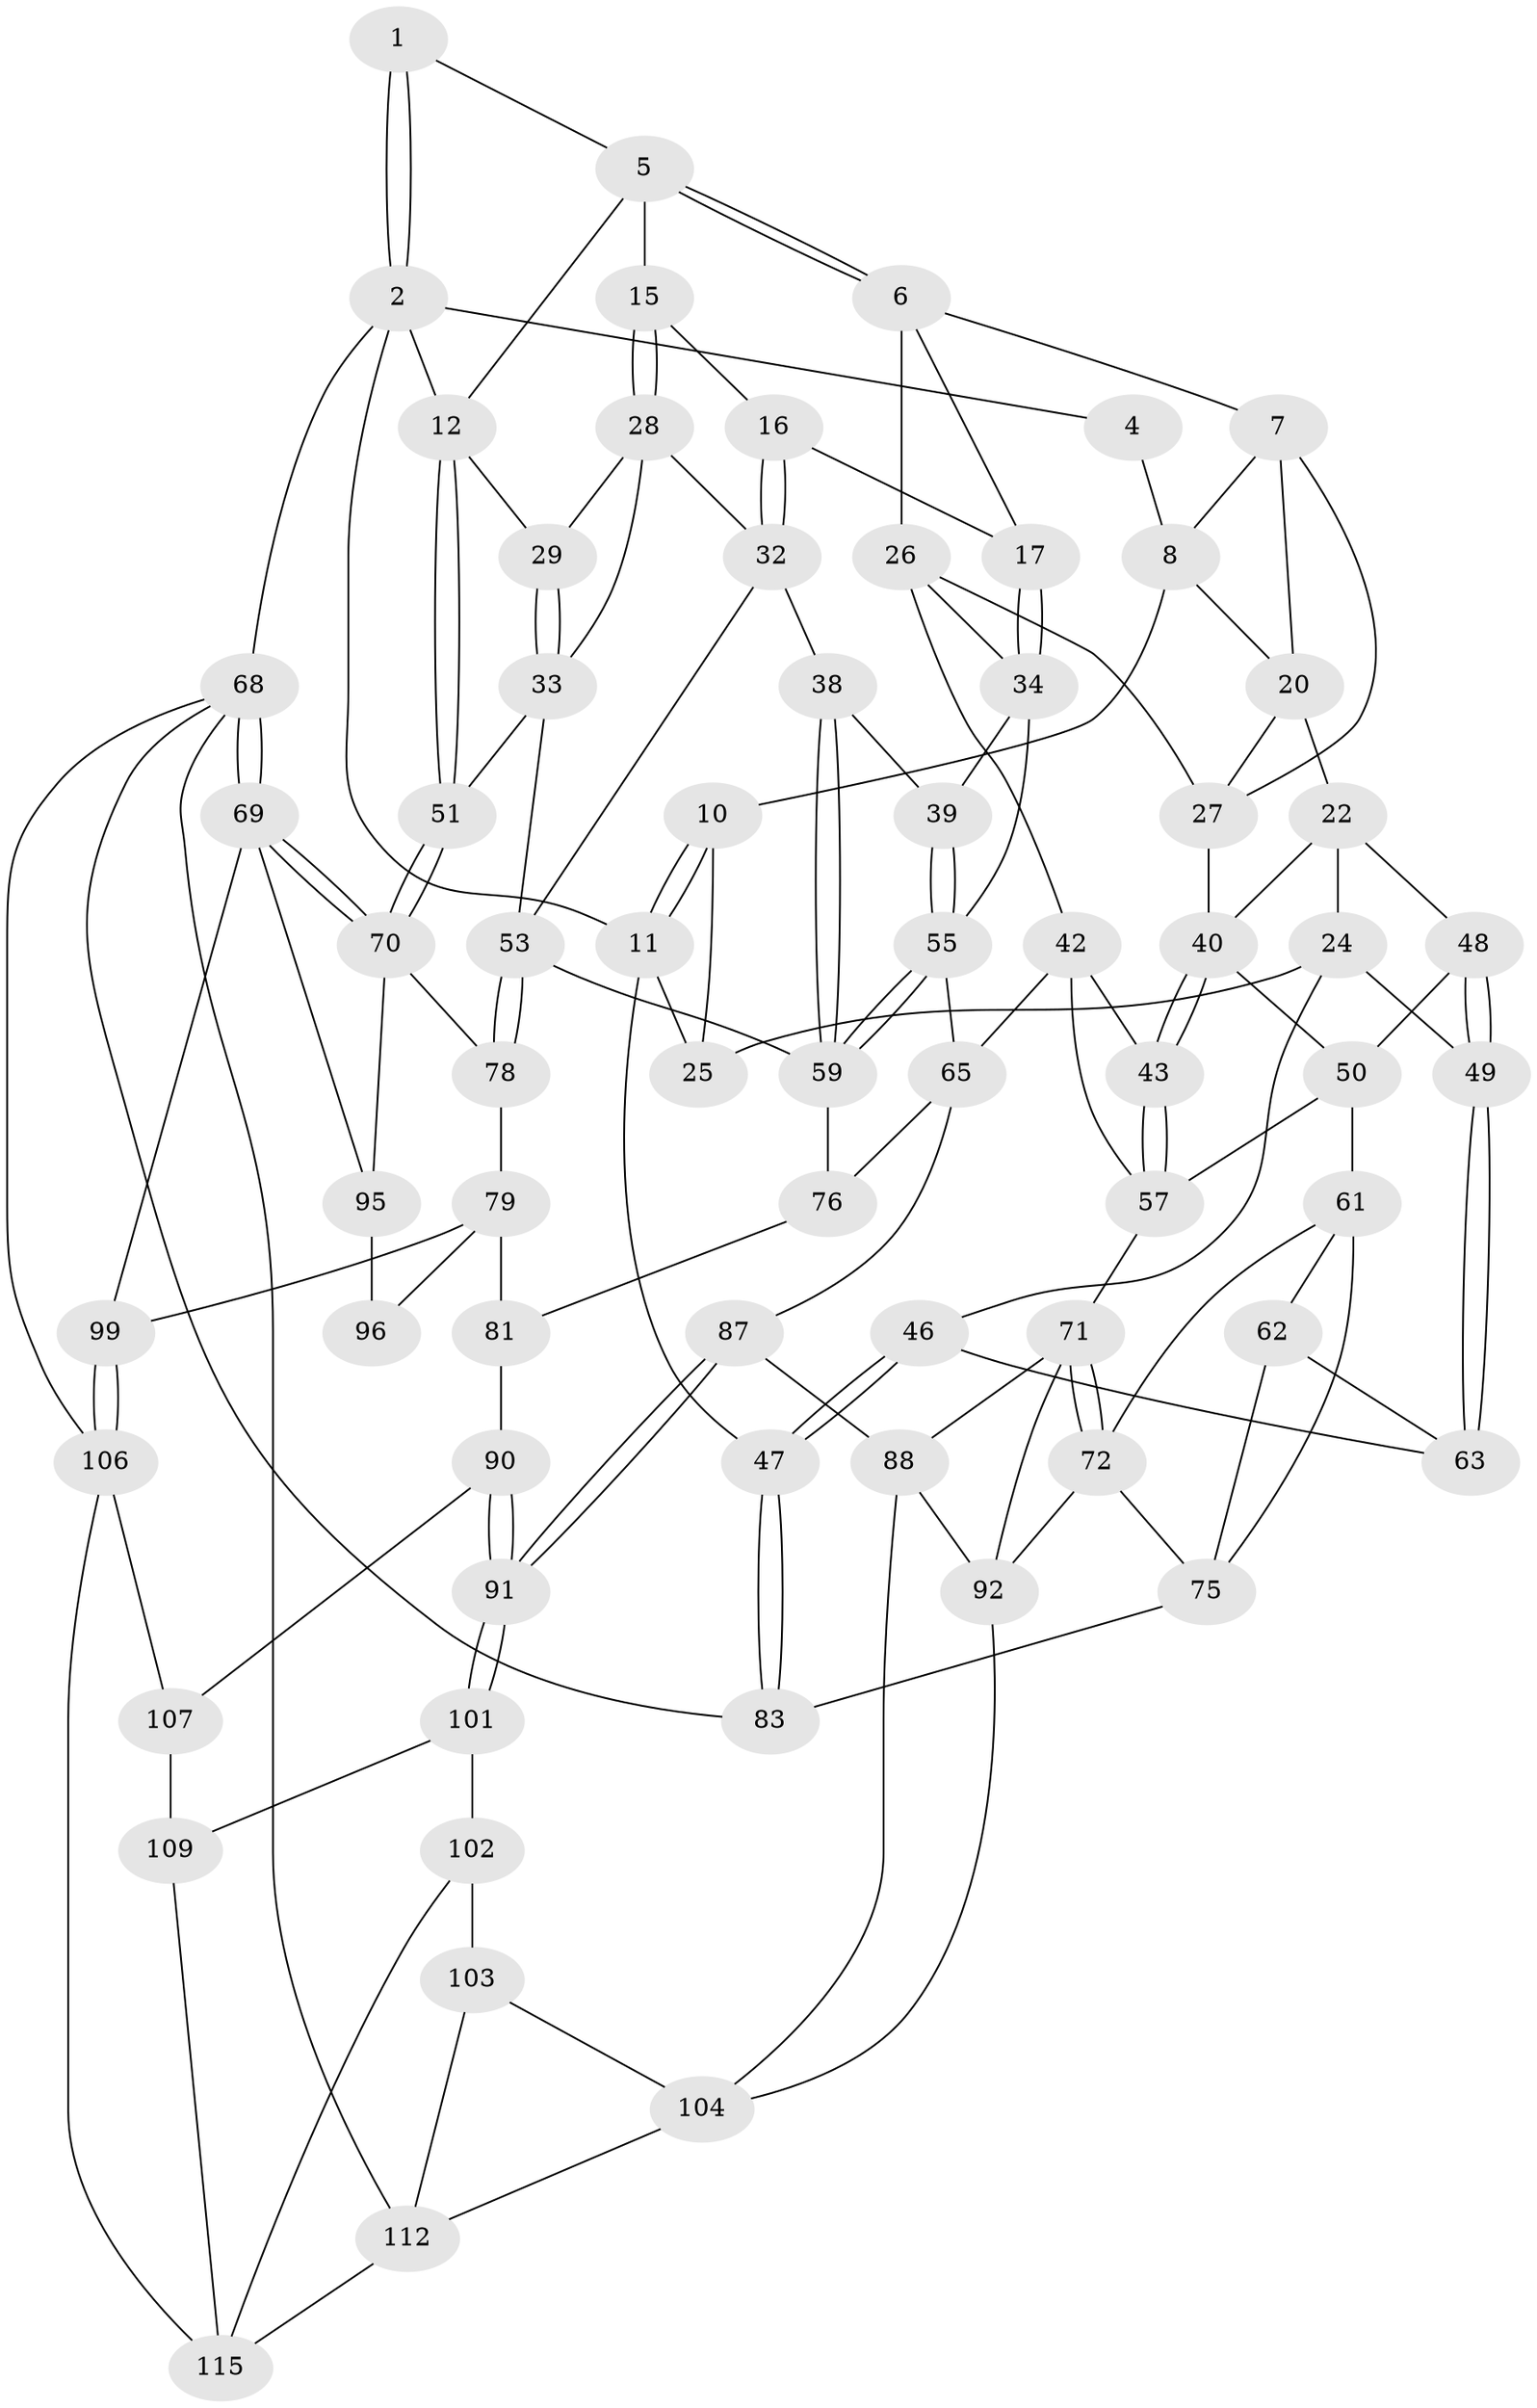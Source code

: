 // original degree distribution, {3: 0.01694915254237288, 5: 0.5423728813559322, 6: 0.211864406779661, 4: 0.2288135593220339}
// Generated by graph-tools (version 1.1) at 2025/11/02/27/25 16:11:57]
// undirected, 71 vertices, 151 edges
graph export_dot {
graph [start="1"]
  node [color=gray90,style=filled];
  1 [pos="+0.614457422826579+0"];
  2 [pos="+1+0",super="+3"];
  4 [pos="+0.2805267619329143+0"];
  5 [pos="+0.6115906086694913+0.06756703756073544",super="+14"];
  6 [pos="+0.5292363110966848+0.1811617502858856",super="+18"];
  7 [pos="+0.33119325981808717+0.1387183292261837",super="+19"];
  8 [pos="+0.2977038716091875+0.042732330771338825",super="+9"];
  10 [pos="+0.11970223873280689+0.20007137020530152"];
  11 [pos="+0+0",super="+44"];
  12 [pos="+1+0",super="+13"];
  15 [pos="+0.7158293701869279+0.22776887681902971"];
  16 [pos="+0.6358443549459402+0.28929369457472276"];
  17 [pos="+0.5713683747734501+0.3012534616808622"];
  20 [pos="+0.19740649310705982+0.25102358820489884",super="+21"];
  22 [pos="+0.16339211258834413+0.33874800141609746",super="+23"];
  24 [pos="+0.07323627957139026+0.33402560442287327",super="+45"];
  25 [pos="+0.06390443668029228+0.32566513543655834"];
  26 [pos="+0.4349651349162695+0.31942985996099066",super="+36"];
  27 [pos="+0.35494481539878064+0.29006478028384186",super="+30"];
  28 [pos="+0.8069171761752719+0.27195392212809016",super="+31"];
  29 [pos="+0.9109672212846105+0.23517190058669613"];
  32 [pos="+0.7391803950567062+0.4031713526518871",super="+37"];
  33 [pos="+0.8832106628773573+0.42465338324805546",super="+52"];
  34 [pos="+0.5917758334564084+0.42685363280386646",super="+35"];
  38 [pos="+0.6950028989376383+0.4426744912941312"];
  39 [pos="+0.5966059568903812+0.42809897259988694"];
  40 [pos="+0.29087610906042+0.43956323511807177",super="+41"];
  42 [pos="+0.44753512453748884+0.46764865392070276",super="+66"];
  43 [pos="+0.30632472852945525+0.45876610517335165"];
  46 [pos="+0+0.5315854352006827"];
  47 [pos="+0+0.527607184712376"];
  48 [pos="+0.12942229625654872+0.4751672038185468"];
  49 [pos="+0.11848366271363868+0.4799546624827525"];
  50 [pos="+0.15658073084962756+0.4780193244177108",super="+58"];
  51 [pos="+1+0.48585825791980647"];
  53 [pos="+0.9180989454824126+0.5653451093793944",super="+54"];
  55 [pos="+0.6371269698259008+0.5951555145045884",super="+56"];
  57 [pos="+0.2835414645402424+0.5593354335885394",super="+67"];
  59 [pos="+0.6673797228798798+0.5703207915144283",super="+60"];
  61 [pos="+0.19581401976684348+0.5928571788796295",super="+73"];
  62 [pos="+0.13559203568712846+0.6011960852865449",super="+74"];
  63 [pos="+0.10361954103738959+0.5336115411272959",super="+64"];
  65 [pos="+0.5913043983236518+0.6472989168029325",super="+77"];
  68 [pos="+1+1",super="+84"];
  69 [pos="+1+0.8927678893282904",super="+98"];
  70 [pos="+1+0.7850268252838399",super="+85"];
  71 [pos="+0.3656946823740008+0.6561071590572186",super="+89"];
  72 [pos="+0.22356569009780503+0.7574208779692583",super="+94"];
  75 [pos="+0.08068074883810358+0.6649626516432965",super="+86"];
  76 [pos="+0.7294294456870634+0.7019560601776799"];
  78 [pos="+0.9106753743392412+0.6161650137615862"];
  79 [pos="+0.8678598879103443+0.718219300004066",super="+80"];
  81 [pos="+0.784153870774584+0.7444424664637297",super="+82"];
  83 [pos="+0+1"];
  87 [pos="+0.5835923122253505+0.7044290311268145"];
  88 [pos="+0.516164164538252+0.7425480310995883",super="+100"];
  90 [pos="+0.6767307103608856+0.8116696414579654",super="+105"];
  91 [pos="+0.6213033944646387+0.8279509287437382"];
  92 [pos="+0.3970942167022404+0.8219118993353377",super="+93"];
  95 [pos="+0.9725340235211215+0.7869849609158694",super="+97"];
  96 [pos="+0.8833124109398555+0.7322032702404244"];
  99 [pos="+0.8770158645870727+0.910720788280044"];
  101 [pos="+0.6174502534190706+0.8426045313075743",super="+110"];
  102 [pos="+0.520780198876841+0.8967122230932361",super="+113"];
  103 [pos="+0.49514036895668245+0.8950790515702612"];
  104 [pos="+0.4776008187885994+0.875452433277144",super="+111"];
  106 [pos="+0.8736200931678204+0.9171525297192986",super="+118"];
  107 [pos="+0.8531179285561132+0.9151257076520151",super="+108"];
  109 [pos="+0.6891454320747464+0.9247448461414705",super="+116"];
  112 [pos="+0.2504822793202044+1",super="+114"];
  115 [pos="+0.6074126507445181+1",super="+117"];
  1 -- 2;
  1 -- 2;
  1 -- 5;
  2 -- 12;
  2 -- 68 [weight=2];
  2 -- 11;
  2 -- 4;
  4 -- 8;
  5 -- 6;
  5 -- 6;
  5 -- 12;
  5 -- 15;
  6 -- 7;
  6 -- 17;
  6 -- 26;
  7 -- 8;
  7 -- 27;
  7 -- 20;
  8 -- 10;
  8 -- 20;
  10 -- 11;
  10 -- 11;
  10 -- 25;
  11 -- 25;
  11 -- 47;
  12 -- 51;
  12 -- 51;
  12 -- 29;
  15 -- 16;
  15 -- 28;
  15 -- 28;
  16 -- 17;
  16 -- 32;
  16 -- 32;
  17 -- 34;
  17 -- 34;
  20 -- 27;
  20 -- 22;
  22 -- 24;
  22 -- 48;
  22 -- 40;
  24 -- 25;
  24 -- 49;
  24 -- 46;
  26 -- 27;
  26 -- 34;
  26 -- 42;
  27 -- 40;
  28 -- 29;
  28 -- 32;
  28 -- 33;
  29 -- 33;
  29 -- 33;
  32 -- 38;
  32 -- 53;
  33 -- 51;
  33 -- 53;
  34 -- 39;
  34 -- 55;
  38 -- 39;
  38 -- 59;
  38 -- 59;
  39 -- 55;
  39 -- 55;
  40 -- 43;
  40 -- 43;
  40 -- 50;
  42 -- 43;
  42 -- 65;
  42 -- 57;
  43 -- 57;
  43 -- 57;
  46 -- 47;
  46 -- 47;
  46 -- 63;
  47 -- 83;
  47 -- 83;
  48 -- 49;
  48 -- 49;
  48 -- 50;
  49 -- 63;
  49 -- 63;
  50 -- 57;
  50 -- 61;
  51 -- 70;
  51 -- 70;
  53 -- 78;
  53 -- 78;
  53 -- 59;
  55 -- 59;
  55 -- 59;
  55 -- 65;
  57 -- 71;
  59 -- 76;
  61 -- 62;
  61 -- 72;
  61 -- 75;
  62 -- 63 [weight=2];
  62 -- 75;
  65 -- 76;
  65 -- 87;
  68 -- 69;
  68 -- 69;
  68 -- 106;
  68 -- 112;
  68 -- 83;
  69 -- 70;
  69 -- 70;
  69 -- 99;
  69 -- 95;
  70 -- 78;
  70 -- 95;
  71 -- 72;
  71 -- 72;
  71 -- 88;
  71 -- 92;
  72 -- 75;
  72 -- 92;
  75 -- 83;
  76 -- 81;
  78 -- 79;
  79 -- 96;
  79 -- 81;
  79 -- 99;
  81 -- 90 [weight=2];
  87 -- 88;
  87 -- 91;
  87 -- 91;
  88 -- 92;
  88 -- 104;
  90 -- 91;
  90 -- 91;
  90 -- 107;
  91 -- 101;
  91 -- 101;
  92 -- 104;
  95 -- 96 [weight=2];
  99 -- 106;
  99 -- 106;
  101 -- 102 [weight=2];
  101 -- 109;
  102 -- 103;
  102 -- 115;
  103 -- 104;
  103 -- 112;
  104 -- 112;
  106 -- 107;
  106 -- 115;
  107 -- 109 [weight=2];
  109 -- 115;
  112 -- 115;
}
